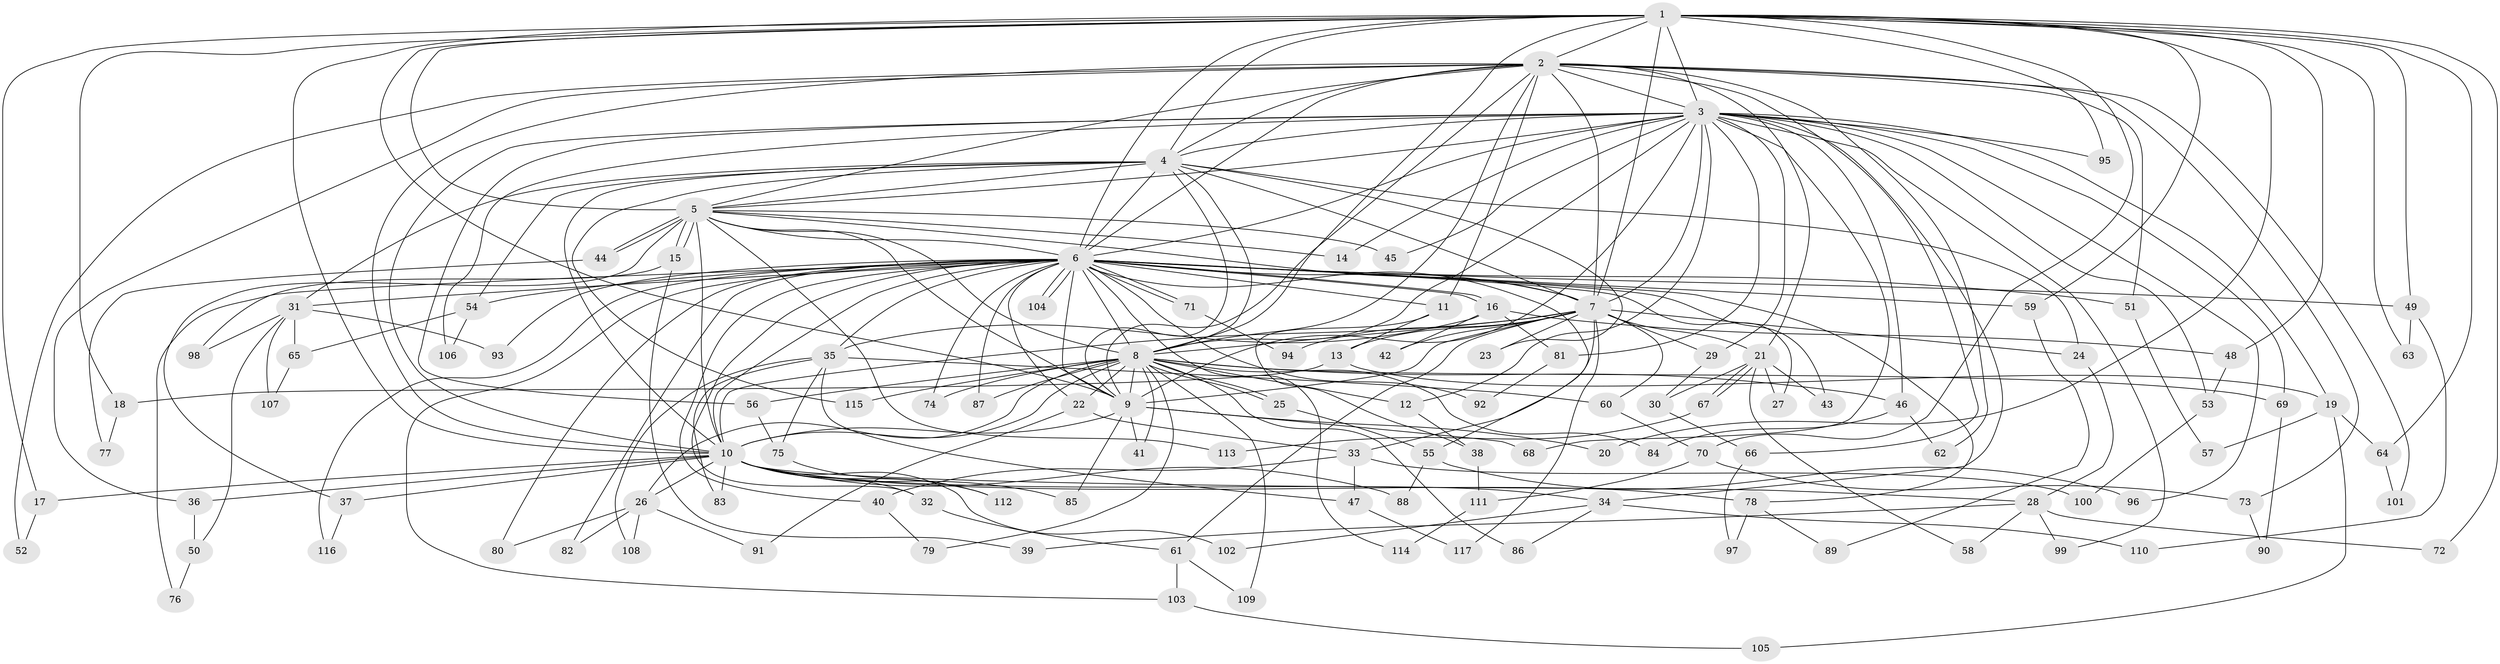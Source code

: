 // Generated by graph-tools (version 1.1) at 2025/49/03/09/25 03:49:41]
// undirected, 117 vertices, 259 edges
graph export_dot {
graph [start="1"]
  node [color=gray90,style=filled];
  1;
  2;
  3;
  4;
  5;
  6;
  7;
  8;
  9;
  10;
  11;
  12;
  13;
  14;
  15;
  16;
  17;
  18;
  19;
  20;
  21;
  22;
  23;
  24;
  25;
  26;
  27;
  28;
  29;
  30;
  31;
  32;
  33;
  34;
  35;
  36;
  37;
  38;
  39;
  40;
  41;
  42;
  43;
  44;
  45;
  46;
  47;
  48;
  49;
  50;
  51;
  52;
  53;
  54;
  55;
  56;
  57;
  58;
  59;
  60;
  61;
  62;
  63;
  64;
  65;
  66;
  67;
  68;
  69;
  70;
  71;
  72;
  73;
  74;
  75;
  76;
  77;
  78;
  79;
  80;
  81;
  82;
  83;
  84;
  85;
  86;
  87;
  88;
  89;
  90;
  91;
  92;
  93;
  94;
  95;
  96;
  97;
  98;
  99;
  100;
  101;
  102;
  103;
  104;
  105;
  106;
  107;
  108;
  109;
  110;
  111;
  112;
  113;
  114;
  115;
  116;
  117;
  1 -- 2;
  1 -- 3;
  1 -- 4;
  1 -- 5;
  1 -- 6;
  1 -- 7;
  1 -- 8;
  1 -- 9;
  1 -- 10;
  1 -- 17;
  1 -- 18;
  1 -- 20;
  1 -- 48;
  1 -- 49;
  1 -- 59;
  1 -- 63;
  1 -- 64;
  1 -- 70;
  1 -- 72;
  1 -- 95;
  2 -- 3;
  2 -- 4;
  2 -- 5;
  2 -- 6;
  2 -- 7;
  2 -- 8;
  2 -- 9;
  2 -- 10;
  2 -- 11;
  2 -- 21;
  2 -- 36;
  2 -- 51;
  2 -- 52;
  2 -- 62;
  2 -- 66;
  2 -- 73;
  2 -- 101;
  3 -- 4;
  3 -- 5;
  3 -- 6;
  3 -- 7;
  3 -- 8;
  3 -- 9;
  3 -- 10;
  3 -- 12;
  3 -- 14;
  3 -- 19;
  3 -- 29;
  3 -- 34;
  3 -- 45;
  3 -- 46;
  3 -- 53;
  3 -- 56;
  3 -- 68;
  3 -- 69;
  3 -- 81;
  3 -- 95;
  3 -- 96;
  3 -- 99;
  3 -- 106;
  4 -- 5;
  4 -- 6;
  4 -- 7;
  4 -- 8;
  4 -- 9;
  4 -- 10;
  4 -- 23;
  4 -- 24;
  4 -- 31;
  4 -- 54;
  4 -- 115;
  5 -- 6;
  5 -- 7;
  5 -- 8;
  5 -- 9;
  5 -- 10;
  5 -- 14;
  5 -- 15;
  5 -- 15;
  5 -- 37;
  5 -- 44;
  5 -- 44;
  5 -- 45;
  5 -- 113;
  6 -- 7;
  6 -- 8;
  6 -- 9;
  6 -- 10;
  6 -- 11;
  6 -- 16;
  6 -- 16;
  6 -- 22;
  6 -- 27;
  6 -- 31;
  6 -- 32;
  6 -- 35;
  6 -- 40;
  6 -- 43;
  6 -- 49;
  6 -- 51;
  6 -- 54;
  6 -- 55;
  6 -- 59;
  6 -- 71;
  6 -- 71;
  6 -- 74;
  6 -- 76;
  6 -- 78;
  6 -- 80;
  6 -- 82;
  6 -- 87;
  6 -- 92;
  6 -- 93;
  6 -- 103;
  6 -- 104;
  6 -- 104;
  6 -- 114;
  6 -- 116;
  7 -- 8;
  7 -- 9;
  7 -- 10;
  7 -- 13;
  7 -- 21;
  7 -- 23;
  7 -- 24;
  7 -- 29;
  7 -- 33;
  7 -- 42;
  7 -- 60;
  7 -- 61;
  7 -- 94;
  7 -- 117;
  8 -- 9;
  8 -- 10;
  8 -- 12;
  8 -- 22;
  8 -- 25;
  8 -- 25;
  8 -- 26;
  8 -- 41;
  8 -- 46;
  8 -- 56;
  8 -- 69;
  8 -- 74;
  8 -- 79;
  8 -- 84;
  8 -- 86;
  8 -- 87;
  8 -- 109;
  8 -- 115;
  9 -- 10;
  9 -- 20;
  9 -- 41;
  9 -- 68;
  9 -- 85;
  10 -- 17;
  10 -- 26;
  10 -- 28;
  10 -- 32;
  10 -- 34;
  10 -- 36;
  10 -- 37;
  10 -- 78;
  10 -- 83;
  10 -- 85;
  10 -- 88;
  10 -- 102;
  10 -- 112;
  11 -- 13;
  11 -- 38;
  12 -- 38;
  13 -- 18;
  13 -- 19;
  15 -- 39;
  15 -- 98;
  16 -- 35;
  16 -- 42;
  16 -- 48;
  16 -- 81;
  17 -- 52;
  18 -- 77;
  19 -- 57;
  19 -- 64;
  19 -- 105;
  21 -- 27;
  21 -- 30;
  21 -- 43;
  21 -- 58;
  21 -- 67;
  21 -- 67;
  22 -- 33;
  22 -- 91;
  24 -- 28;
  25 -- 55;
  26 -- 80;
  26 -- 82;
  26 -- 91;
  26 -- 108;
  28 -- 39;
  28 -- 58;
  28 -- 72;
  28 -- 99;
  29 -- 30;
  30 -- 66;
  31 -- 50;
  31 -- 65;
  31 -- 93;
  31 -- 98;
  31 -- 107;
  32 -- 61;
  33 -- 40;
  33 -- 47;
  33 -- 100;
  34 -- 86;
  34 -- 102;
  34 -- 110;
  35 -- 47;
  35 -- 60;
  35 -- 75;
  35 -- 83;
  35 -- 108;
  36 -- 50;
  37 -- 116;
  38 -- 111;
  40 -- 79;
  44 -- 77;
  46 -- 62;
  46 -- 84;
  47 -- 117;
  48 -- 53;
  49 -- 63;
  49 -- 110;
  50 -- 76;
  51 -- 57;
  53 -- 100;
  54 -- 65;
  54 -- 106;
  55 -- 88;
  55 -- 96;
  56 -- 75;
  59 -- 89;
  60 -- 70;
  61 -- 103;
  61 -- 109;
  64 -- 101;
  65 -- 107;
  66 -- 97;
  67 -- 113;
  69 -- 90;
  70 -- 73;
  70 -- 111;
  71 -- 94;
  73 -- 90;
  75 -- 112;
  78 -- 89;
  78 -- 97;
  81 -- 92;
  103 -- 105;
  111 -- 114;
}
